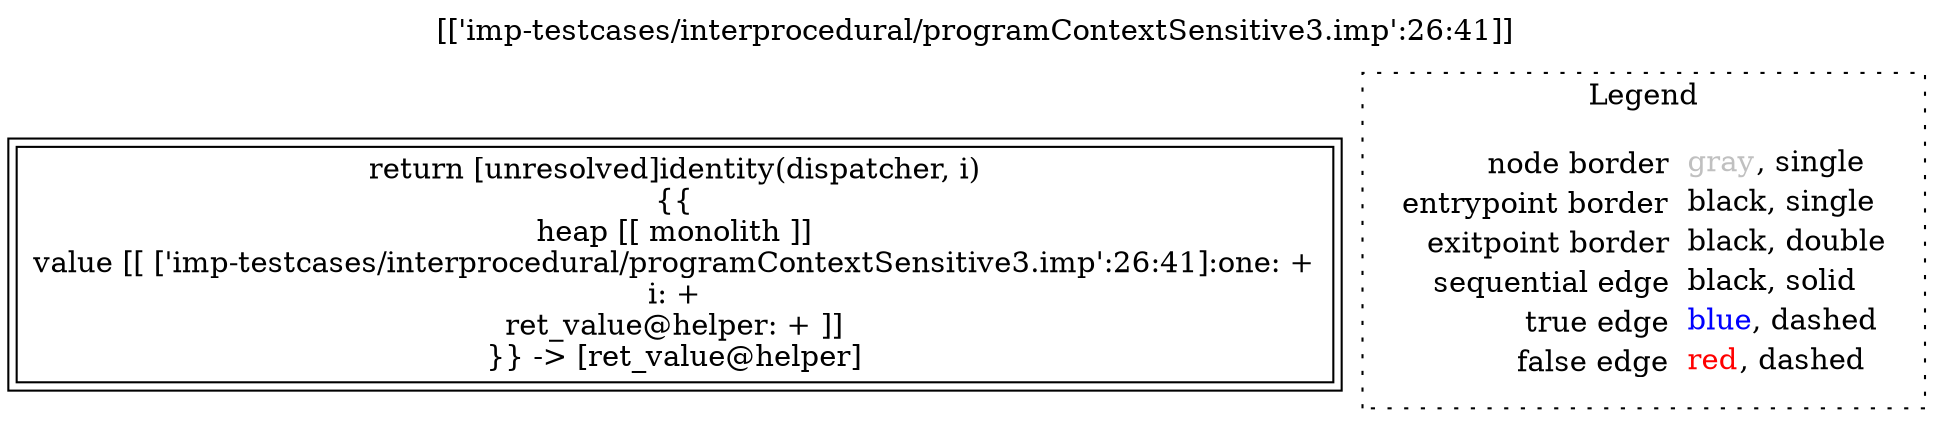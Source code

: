 digraph {
	labelloc="t";
	label="[['imp-testcases/interprocedural/programContextSensitive3.imp':26:41]]";
	"node0" [shape="rect",color="black",peripheries="2",label=<return [unresolved]identity(dispatcher, i)<BR/>{{<BR/>heap [[ monolith ]]<BR/>value [[ ['imp-testcases/interprocedural/programContextSensitive3.imp':26:41]:one: +<BR/>i: +<BR/>ret_value@helper: + ]]<BR/>}} -&gt; [ret_value@helper]>];
subgraph cluster_legend {
	label="Legend";
	style=dotted;
	node [shape=plaintext];
	"legend" [label=<<table border="0" cellpadding="2" cellspacing="0" cellborder="0"><tr><td align="right">node border&nbsp;</td><td align="left"><font color="gray">gray</font>, single</td></tr><tr><td align="right">entrypoint border&nbsp;</td><td align="left"><font color="black">black</font>, single</td></tr><tr><td align="right">exitpoint border&nbsp;</td><td align="left"><font color="black">black</font>, double</td></tr><tr><td align="right">sequential edge&nbsp;</td><td align="left"><font color="black">black</font>, solid</td></tr><tr><td align="right">true edge&nbsp;</td><td align="left"><font color="blue">blue</font>, dashed</td></tr><tr><td align="right">false edge&nbsp;</td><td align="left"><font color="red">red</font>, dashed</td></tr></table>>];
}

}
